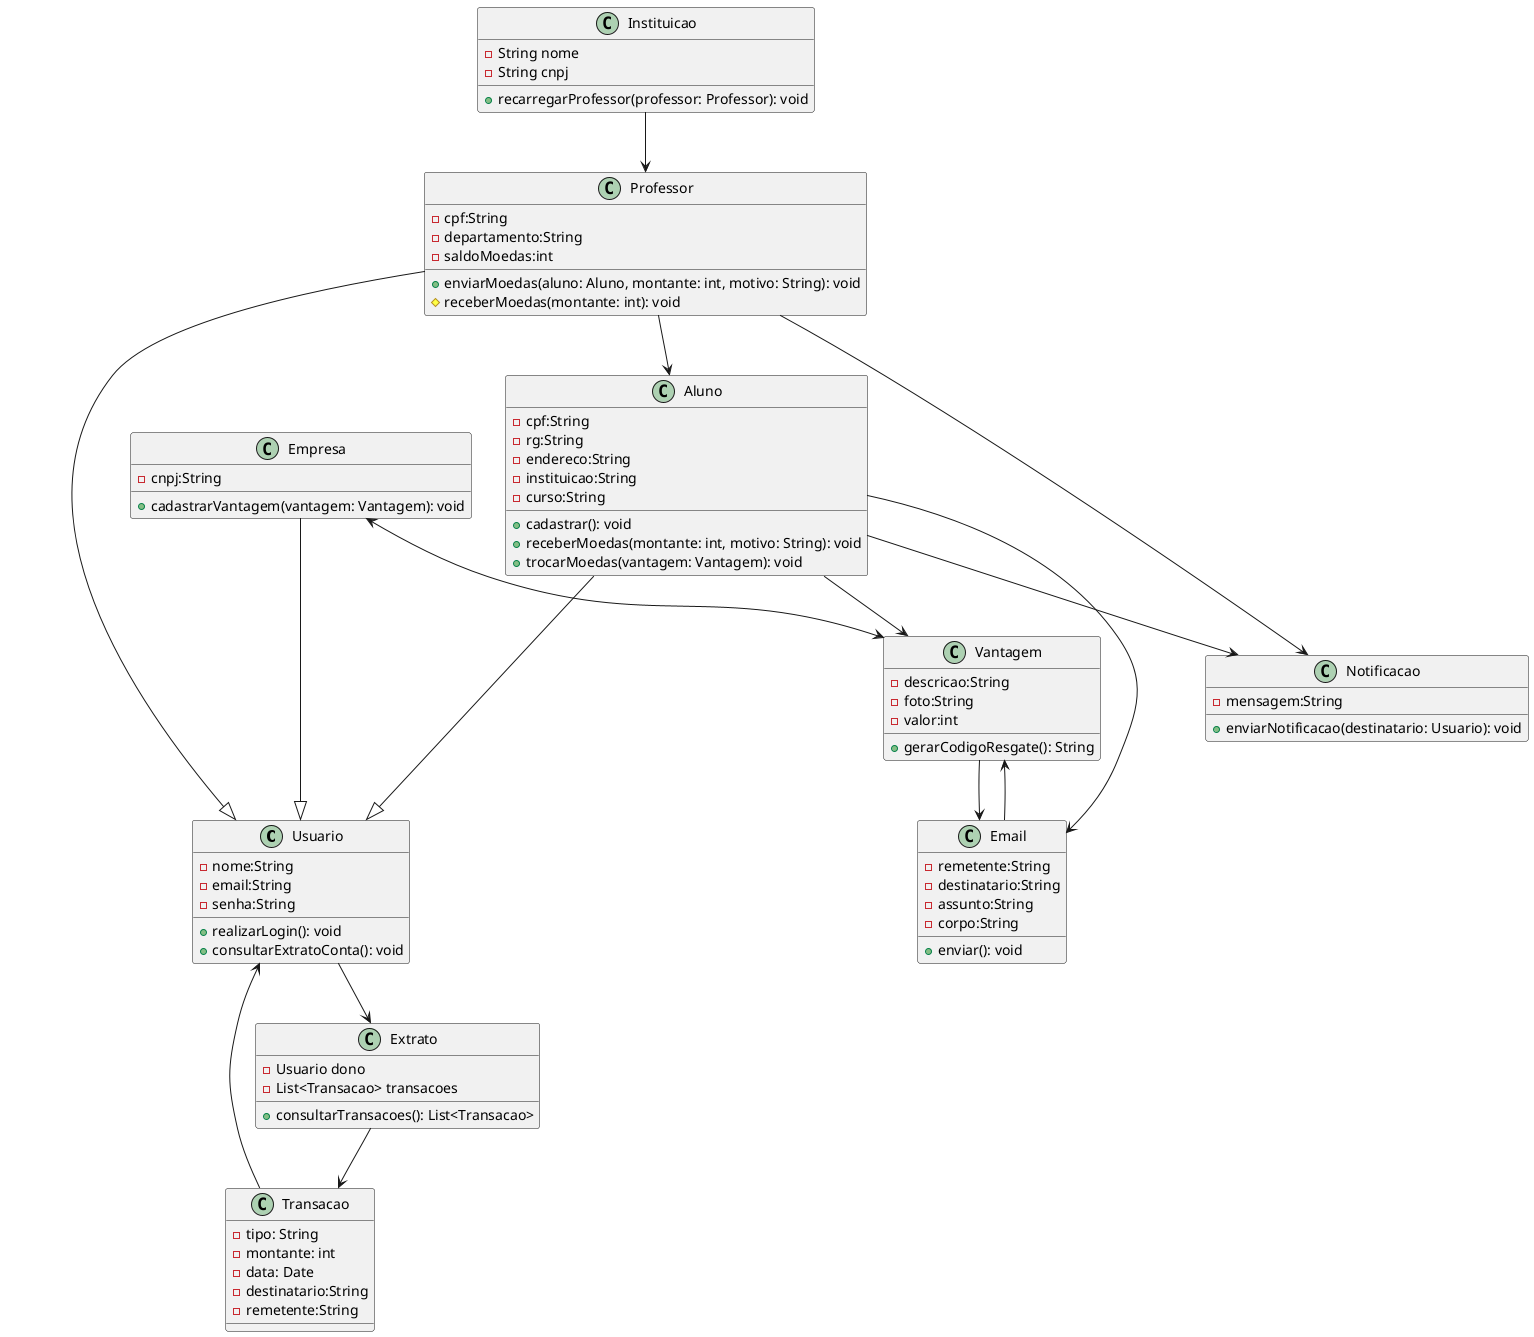 @startuml

    together {

        class Usuario {
        -nome:String
        -email:String
        -senha:String
        +realizarLogin(): void
        +consultarExtratoConta(): void
    }
        class Instituicao {
       -String nome
       -String cnpj
       +recarregarProfessor(professor: Professor): void
    }

        class Aluno {
            -cpf:String
            -rg:String
            -endereco:String
            -instituicao:String
            -curso:String
            +cadastrar(): void
            +receberMoedas(montante: int, motivo: String): void
            +trocarMoedas(vantagem: Vantagem): void
        }

        class Professor {
            -cpf:String
            -departamento:String
            -saldoMoedas:int
            +enviarMoedas(aluno: Aluno, montante: int, motivo: String): void
            #receberMoedas(montante: int): void

        }

        class Empresa {
            -cnpj:String
            +cadastrarVantagem(vantagem: Vantagem): void
        }
    }

    class Vantagem {
        -descricao:String
        -foto:String
        -valor:int
        +gerarCodigoResgate(): String
    }
    
    class Transacao {
        -tipo: String
        -montante: int
        -data: Date
        -destinatario:String
        -remetente:String
    }

    class Extrato {
    -Usuario dono
    -List<Transacao> transacoes
    +consultarTransacoes(): List<Transacao>
    }

    class Notificacao {
        -mensagem:String
        +enviarNotificacao(destinatario: Usuario): void
    }

    class Email {
        -remetente:String
        -destinatario:String
        -assunto:String
        -corpo:String
        +enviar(): void
    }
    
    Empresa ---|> Usuario 
    Professor ---|> Usuario 
    Aluno ---|> Usuario


    Email --> Vantagem 
    Usuario --> Extrato 
    Aluno --> Vantagem 
    Aluno --> Notificacao 
    Aluno --> Email 
    Professor --> Notificacao 
    Professor --> Aluno 
    Empresa <--> Vantagem 
    Vantagem --> Email 
    Extrato --> Transacao 
    Transacao --> Usuario 
    Instituicao --> Professor


@enduml